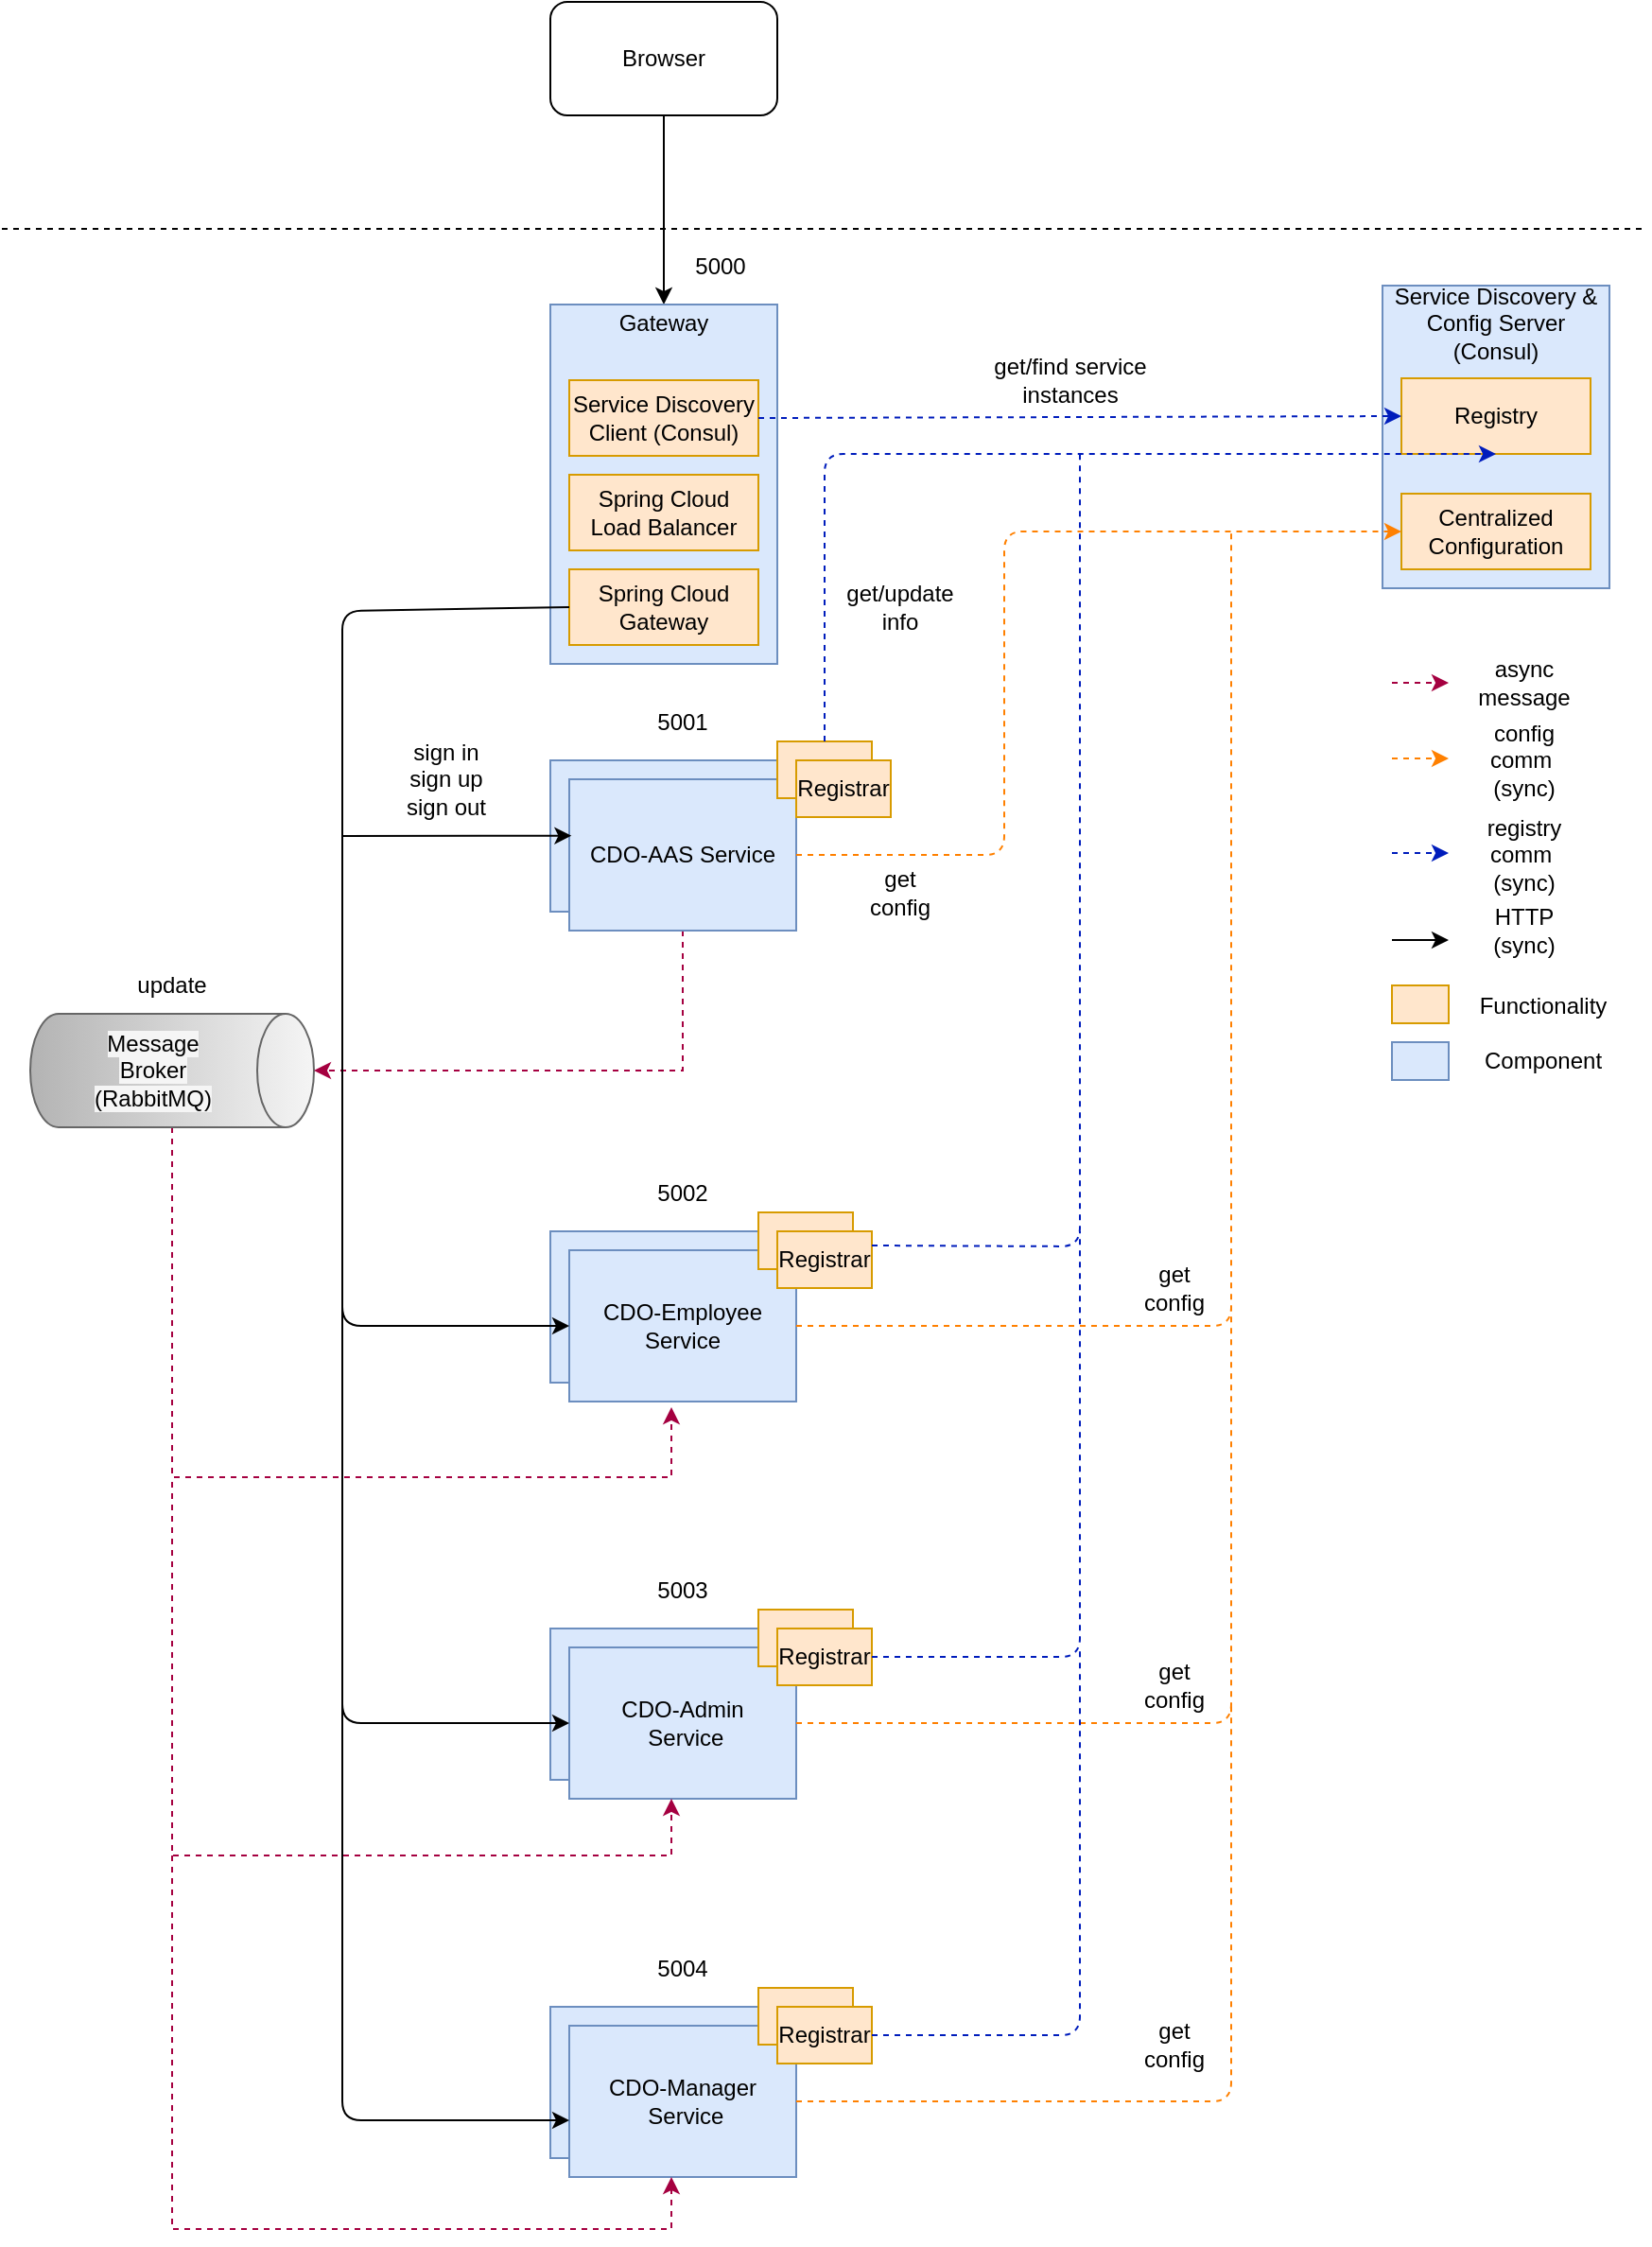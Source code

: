 <mxfile version="13.2.4" type="device"><diagram id="5GpmK2NSnOG1HvWVin3X" name="Page-1"><mxGraphModel dx="1874" dy="592" grid="1" gridSize="10" guides="1" tooltips="1" connect="1" arrows="1" fold="1" page="1" pageScale="1" pageWidth="850" pageHeight="1100" math="0" shadow="0"><root><mxCell id="0"/><mxCell id="1" parent="0"/><mxCell id="ycBP9LH7Zd-v3TcGaiHk-1" value="" style="endArrow=none;dashed=1;html=1;" parent="1" edge="1"><mxGeometry width="50" height="50" relative="1" as="geometry"><mxPoint x="-130" y="180" as="sourcePoint"/><mxPoint x="740" y="180" as="targetPoint"/></mxGeometry></mxCell><mxCell id="ycBP9LH7Zd-v3TcGaiHk-2" style="edgeStyle=orthogonalEdgeStyle;rounded=0;orthogonalLoop=1;jettySize=auto;html=1;exitX=0.5;exitY=1;exitDx=0;exitDy=0;entryX=0.5;entryY=0;entryDx=0;entryDy=0;" parent="1" source="ycBP9LH7Zd-v3TcGaiHk-3" target="ycBP9LH7Zd-v3TcGaiHk-8" edge="1"><mxGeometry relative="1" as="geometry"><mxPoint x="220" y="189" as="targetPoint"/></mxGeometry></mxCell><mxCell id="ycBP9LH7Zd-v3TcGaiHk-3" value="Browser" style="rounded=1;whiteSpace=wrap;html=1;" parent="1" vertex="1"><mxGeometry x="160" y="60" width="120" height="60" as="geometry"/></mxCell><mxCell id="ycBP9LH7Zd-v3TcGaiHk-4" value="" style="rounded=0;whiteSpace=wrap;html=1;fillColor=#dae8fc;strokeColor=#6c8ebf;" parent="1" vertex="1"><mxGeometry x="160" y="220" width="120" height="190" as="geometry"/></mxCell><mxCell id="ycBP9LH7Zd-v3TcGaiHk-5" value="Service Discovery Client (Consul)" style="rounded=0;whiteSpace=wrap;html=1;fillColor=#ffe6cc;strokeColor=#d79b00;" parent="1" vertex="1"><mxGeometry x="170" y="260" width="100" height="40" as="geometry"/></mxCell><mxCell id="ycBP9LH7Zd-v3TcGaiHk-6" value="Spring Cloud Load Balancer" style="rounded=0;whiteSpace=wrap;html=1;fillColor=#ffe6cc;strokeColor=#d79b00;" parent="1" vertex="1"><mxGeometry x="170" y="310" width="100" height="40" as="geometry"/></mxCell><mxCell id="ycBP9LH7Zd-v3TcGaiHk-7" value="Spring Cloud Gateway" style="rounded=0;whiteSpace=wrap;html=1;fillColor=#ffe6cc;strokeColor=#d79b00;" parent="1" vertex="1"><mxGeometry x="170" y="360" width="100" height="40" as="geometry"/></mxCell><mxCell id="ycBP9LH7Zd-v3TcGaiHk-8" value="Gateway" style="text;html=1;strokeColor=none;fillColor=none;align=center;verticalAlign=middle;whiteSpace=wrap;rounded=0;" parent="1" vertex="1"><mxGeometry x="200" y="220" width="40" height="20" as="geometry"/></mxCell><mxCell id="ycBP9LH7Zd-v3TcGaiHk-9" value="" style="rounded=0;whiteSpace=wrap;html=1;fillColor=#dae8fc;strokeColor=#6c8ebf;" parent="1" vertex="1"><mxGeometry x="600" y="210" width="120" height="160" as="geometry"/></mxCell><mxCell id="ycBP9LH7Zd-v3TcGaiHk-10" value="Service Discovery &amp;amp; Config Server (Consul)" style="text;html=1;strokeColor=none;fillColor=none;align=center;verticalAlign=middle;whiteSpace=wrap;rounded=0;" parent="1" vertex="1"><mxGeometry x="605" y="220" width="110" height="20" as="geometry"/></mxCell><mxCell id="ycBP9LH7Zd-v3TcGaiHk-11" value="Registry" style="rounded=0;whiteSpace=wrap;html=1;fillColor=#ffe6cc;strokeColor=#d79b00;" parent="1" vertex="1"><mxGeometry x="610" y="259" width="100" height="40" as="geometry"/></mxCell><mxCell id="ycBP9LH7Zd-v3TcGaiHk-12" value="" style="rounded=0;whiteSpace=wrap;html=1;fillColor=#dae8fc;strokeColor=#6c8ebf;" parent="1" vertex="1"><mxGeometry x="160" y="461" width="120" height="80" as="geometry"/></mxCell><mxCell id="ycBP9LH7Zd-v3TcGaiHk-13" style="edgeStyle=orthogonalEdgeStyle;rounded=0;orthogonalLoop=1;jettySize=auto;html=1;entryX=0.45;entryY=1.038;entryDx=0;entryDy=0;entryPerimeter=0;fillColor=#d80073;strokeColor=#A50040;dashed=1;exitX=1;exitY=0.5;exitDx=0;exitDy=0;exitPerimeter=0;" parent="1" source="ycBP9LH7Zd-v3TcGaiHk-14" target="ycBP9LH7Zd-v3TcGaiHk-18" edge="1"><mxGeometry relative="1" as="geometry"><mxPoint x="-10" y="740" as="sourcePoint"/><Array as="points"><mxPoint x="-40" y="840"/><mxPoint x="224" y="840"/></Array></mxGeometry></mxCell><mxCell id="ycBP9LH7Zd-v3TcGaiHk-14" value="" style="shape=cylinder3;whiteSpace=wrap;html=1;boundedLbl=1;backgroundOutline=1;size=15;rotation=90;gradientColor=#b3b3b3;fillColor=#f5f5f5;strokeColor=#666666;" parent="1" vertex="1"><mxGeometry x="-70" y="550" width="60" height="150" as="geometry"/></mxCell><mxCell id="ycBP9LH7Zd-v3TcGaiHk-15" value="" style="rounded=0;whiteSpace=wrap;html=1;fillColor=#dae8fc;strokeColor=#6c8ebf;" parent="1" vertex="1"><mxGeometry x="160" y="710" width="120" height="80" as="geometry"/></mxCell><mxCell id="ycBP9LH7Zd-v3TcGaiHk-16" style="edgeStyle=orthogonalEdgeStyle;rounded=0;orthogonalLoop=1;jettySize=auto;html=1;exitX=0.5;exitY=1;exitDx=0;exitDy=0;dashed=1;fillColor=#d80073;strokeColor=#A50040;entryX=0.5;entryY=0;entryDx=0;entryDy=0;entryPerimeter=0;" parent="1" source="ycBP9LH7Zd-v3TcGaiHk-17" target="ycBP9LH7Zd-v3TcGaiHk-14" edge="1"><mxGeometry relative="1" as="geometry"><mxPoint x="40" y="625" as="targetPoint"/><Array as="points"><mxPoint x="230" y="625"/></Array></mxGeometry></mxCell><mxCell id="ycBP9LH7Zd-v3TcGaiHk-17" value="CDO-AAS Service" style="rounded=0;whiteSpace=wrap;html=1;fillColor=#dae8fc;strokeColor=#6c8ebf;" parent="1" vertex="1"><mxGeometry x="170" y="471" width="120" height="80" as="geometry"/></mxCell><mxCell id="ycBP9LH7Zd-v3TcGaiHk-18" value="CDO-Employee Service" style="rounded=0;whiteSpace=wrap;html=1;fillColor=#dae8fc;strokeColor=#6c8ebf;" parent="1" vertex="1"><mxGeometry x="170" y="720" width="120" height="80" as="geometry"/></mxCell><mxCell id="ycBP9LH7Zd-v3TcGaiHk-19" value="" style="endArrow=classic;html=1;dashed=1;fillColor=#d80073;strokeColor=#A50040;" parent="1" edge="1"><mxGeometry width="50" height="50" relative="1" as="geometry"><mxPoint x="605" y="420" as="sourcePoint"/><mxPoint x="635" y="420" as="targetPoint"/></mxGeometry></mxCell><mxCell id="ycBP9LH7Zd-v3TcGaiHk-20" value="" style="rounded=0;whiteSpace=wrap;html=1;fillColor=#ffe6cc;strokeColor=#d79b00;" parent="1" vertex="1"><mxGeometry x="280" y="451" width="50" height="30" as="geometry"/></mxCell><mxCell id="ycBP9LH7Zd-v3TcGaiHk-21" value="" style="rounded=0;whiteSpace=wrap;html=1;fillColor=#ffe6cc;strokeColor=#d79b00;" parent="1" vertex="1"><mxGeometry x="270" y="700" width="50" height="30" as="geometry"/></mxCell><mxCell id="ycBP9LH7Zd-v3TcGaiHk-22" value="Registrar" style="rounded=0;whiteSpace=wrap;html=1;fillColor=#ffe6cc;strokeColor=#d79b00;" parent="1" vertex="1"><mxGeometry x="290" y="461" width="50" height="30" as="geometry"/></mxCell><mxCell id="ycBP9LH7Zd-v3TcGaiHk-23" value="Registrar" style="rounded=0;whiteSpace=wrap;html=1;fillColor=#ffe6cc;strokeColor=#d79b00;" parent="1" vertex="1"><mxGeometry x="280" y="710" width="50" height="30" as="geometry"/></mxCell><mxCell id="ycBP9LH7Zd-v3TcGaiHk-24" value="async message" style="text;html=1;strokeColor=none;fillColor=none;align=center;verticalAlign=middle;whiteSpace=wrap;rounded=0;" parent="1" vertex="1"><mxGeometry x="655" y="410" width="40" height="20" as="geometry"/></mxCell><mxCell id="ycBP9LH7Zd-v3TcGaiHk-25" value="" style="endArrow=classic;html=1;dashed=1;exitX=0.5;exitY=0;exitDx=0;exitDy=0;entryX=0.5;entryY=1;entryDx=0;entryDy=0;fillColor=#0050ef;strokeColor=#001DBC;" parent="1" source="ycBP9LH7Zd-v3TcGaiHk-20" target="ycBP9LH7Zd-v3TcGaiHk-11" edge="1"><mxGeometry width="50" height="50" relative="1" as="geometry"><mxPoint x="380" y="390" as="sourcePoint"/><mxPoint x="430" y="340" as="targetPoint"/><Array as="points"><mxPoint x="305" y="299"/></Array></mxGeometry></mxCell><mxCell id="ycBP9LH7Zd-v3TcGaiHk-26" value="" style="endArrow=none;html=1;dashed=1;exitX=1;exitY=0.25;exitDx=0;exitDy=0;fillColor=#0050ef;strokeColor=#001DBC;endFill=0;" parent="1" source="ycBP9LH7Zd-v3TcGaiHk-23" edge="1"><mxGeometry width="50" height="50" relative="1" as="geometry"><mxPoint x="380" y="390" as="sourcePoint"/><mxPoint x="440" y="299" as="targetPoint"/><Array as="points"><mxPoint x="440" y="718"/><mxPoint x="440" y="440"/></Array></mxGeometry></mxCell><mxCell id="ycBP9LH7Zd-v3TcGaiHk-27" value="" style="endArrow=classic;html=1;dashed=1;fillColor=#0050ef;strokeColor=#001DBC;" parent="1" edge="1"><mxGeometry width="50" height="50" relative="1" as="geometry"><mxPoint x="605" y="510" as="sourcePoint"/><mxPoint x="635" y="510" as="targetPoint"/></mxGeometry></mxCell><mxCell id="ycBP9LH7Zd-v3TcGaiHk-28" value="registry comm&amp;nbsp; (sync)" style="text;html=1;strokeColor=none;fillColor=none;align=center;verticalAlign=middle;whiteSpace=wrap;rounded=0;" parent="1" vertex="1"><mxGeometry x="655" y="501" width="40" height="20" as="geometry"/></mxCell><mxCell id="ycBP9LH7Zd-v3TcGaiHk-29" value="" style="endArrow=classic;html=1;exitX=0;exitY=0.5;exitDx=0;exitDy=0;entryX=0;entryY=0.5;entryDx=0;entryDy=0;" parent="1" source="ycBP9LH7Zd-v3TcGaiHk-7" target="ycBP9LH7Zd-v3TcGaiHk-18" edge="1"><mxGeometry width="50" height="50" relative="1" as="geometry"><mxPoint x="380" y="370" as="sourcePoint"/><mxPoint x="158" y="760" as="targetPoint"/><Array as="points"><mxPoint x="50" y="382"/><mxPoint x="50" y="760"/></Array></mxGeometry></mxCell><mxCell id="ycBP9LH7Zd-v3TcGaiHk-30" value="" style="endArrow=classic;html=1;entryX=0.01;entryY=0.373;entryDx=0;entryDy=0;entryPerimeter=0;" parent="1" target="ycBP9LH7Zd-v3TcGaiHk-17" edge="1"><mxGeometry width="50" height="50" relative="1" as="geometry"><mxPoint x="50" y="501" as="sourcePoint"/><mxPoint x="430" y="320" as="targetPoint"/></mxGeometry></mxCell><mxCell id="ycBP9LH7Zd-v3TcGaiHk-31" value="" style="endArrow=classic;html=1;" parent="1" edge="1"><mxGeometry width="50" height="50" relative="1" as="geometry"><mxPoint x="605" y="556" as="sourcePoint"/><mxPoint x="635" y="556" as="targetPoint"/></mxGeometry></mxCell><mxCell id="ycBP9LH7Zd-v3TcGaiHk-32" value="HTTP (sync)" style="text;html=1;strokeColor=none;fillColor=none;align=center;verticalAlign=middle;whiteSpace=wrap;rounded=0;" parent="1" vertex="1"><mxGeometry x="655" y="541" width="40" height="20" as="geometry"/></mxCell><mxCell id="ycBP9LH7Zd-v3TcGaiHk-33" value="update" style="text;html=1;strokeColor=none;fillColor=none;align=center;verticalAlign=middle;whiteSpace=wrap;rounded=0;" parent="1" vertex="1"><mxGeometry x="-60" y="570" width="40" height="20" as="geometry"/></mxCell><mxCell id="ycBP9LH7Zd-v3TcGaiHk-34" value="5000" style="text;html=1;strokeColor=none;fillColor=none;align=center;verticalAlign=middle;whiteSpace=wrap;rounded=0;" parent="1" vertex="1"><mxGeometry x="230" y="190" width="40" height="20" as="geometry"/></mxCell><mxCell id="ycBP9LH7Zd-v3TcGaiHk-35" value="sign in&lt;br&gt;sign up&lt;br&gt;sign out" style="text;html=1;strokeColor=none;fillColor=none;align=center;verticalAlign=middle;whiteSpace=wrap;rounded=0;" parent="1" vertex="1"><mxGeometry x="80" y="461" width="50" height="20" as="geometry"/></mxCell><mxCell id="ycBP9LH7Zd-v3TcGaiHk-36" value="get/update info" style="text;html=1;strokeColor=none;fillColor=none;align=center;verticalAlign=middle;whiteSpace=wrap;rounded=0;" parent="1" vertex="1"><mxGeometry x="315" y="370" width="60" height="19" as="geometry"/></mxCell><mxCell id="ycBP9LH7Zd-v3TcGaiHk-37" value="" style="endArrow=classic;html=1;exitX=1;exitY=0.5;exitDx=0;exitDy=0;entryX=0;entryY=0.5;entryDx=0;entryDy=0;dashed=1;fillColor=#0050ef;strokeColor=#001DBC;" parent="1" source="ycBP9LH7Zd-v3TcGaiHk-5" target="ycBP9LH7Zd-v3TcGaiHk-11" edge="1"><mxGeometry width="50" height="50" relative="1" as="geometry"><mxPoint x="380" y="320" as="sourcePoint"/><mxPoint x="430" y="270" as="targetPoint"/></mxGeometry></mxCell><mxCell id="ycBP9LH7Zd-v3TcGaiHk-38" value="get/find service instances" style="text;html=1;strokeColor=none;fillColor=none;align=center;verticalAlign=middle;whiteSpace=wrap;rounded=0;" parent="1" vertex="1"><mxGeometry x="390" y="250" width="90" height="20" as="geometry"/></mxCell><mxCell id="ycBP9LH7Zd-v3TcGaiHk-39" value="" style="rounded=0;whiteSpace=wrap;html=1;fillColor=#ffe6cc;strokeColor=#d79b00;" parent="1" vertex="1"><mxGeometry x="605" y="580" width="30" height="20" as="geometry"/></mxCell><mxCell id="ycBP9LH7Zd-v3TcGaiHk-40" value="Functionality" style="text;html=1;strokeColor=none;fillColor=none;align=center;verticalAlign=middle;whiteSpace=wrap;rounded=0;" parent="1" vertex="1"><mxGeometry x="665" y="581" width="40" height="20" as="geometry"/></mxCell><mxCell id="ycBP9LH7Zd-v3TcGaiHk-41" value="" style="rounded=0;whiteSpace=wrap;html=1;fillColor=#dae8fc;strokeColor=#6c8ebf;" parent="1" vertex="1"><mxGeometry x="605" y="610" width="30" height="20" as="geometry"/></mxCell><mxCell id="ycBP9LH7Zd-v3TcGaiHk-42" value="Component" style="text;html=1;strokeColor=none;fillColor=none;align=center;verticalAlign=middle;whiteSpace=wrap;rounded=0;" parent="1" vertex="1"><mxGeometry x="665" y="610" width="40" height="20" as="geometry"/></mxCell><mxCell id="ycBP9LH7Zd-v3TcGaiHk-43" value="&lt;span style=&quot;background-color: rgb(245 , 245 , 245)&quot;&gt;Message Broker (RabbitMQ)&lt;/span&gt;" style="text;html=1;strokeColor=none;fillColor=none;align=center;verticalAlign=middle;whiteSpace=wrap;rounded=0;" parent="1" vertex="1"><mxGeometry x="-70" y="615" width="40" height="20" as="geometry"/></mxCell><mxCell id="ycBP9LH7Zd-v3TcGaiHk-44" value="Centralized Configuration" style="rounded=0;whiteSpace=wrap;html=1;fillColor=#ffe6cc;strokeColor=#d79b00;" parent="1" vertex="1"><mxGeometry x="610" y="320" width="100" height="40" as="geometry"/></mxCell><mxCell id="ycBP9LH7Zd-v3TcGaiHk-45" value="" style="endArrow=none;html=1;dashed=1;exitX=1;exitY=0.5;exitDx=0;exitDy=0;fillColor=#0050ef;endFill=0;strokeColor=#FF8000;" parent="1" source="ycBP9LH7Zd-v3TcGaiHk-18" edge="1"><mxGeometry width="50" height="50" relative="1" as="geometry"><mxPoint x="525" y="461" as="sourcePoint"/><mxPoint x="520" y="340" as="targetPoint"/><Array as="points"><mxPoint x="520" y="760"/></Array></mxGeometry></mxCell><mxCell id="ycBP9LH7Zd-v3TcGaiHk-46" value="" style="endArrow=classic;html=1;dashed=1;exitX=1;exitY=0.5;exitDx=0;exitDy=0;entryX=0;entryY=0.5;entryDx=0;entryDy=0;fillColor=#0050ef;strokeColor=#FF8000;" parent="1" source="ycBP9LH7Zd-v3TcGaiHk-17" target="ycBP9LH7Zd-v3TcGaiHk-44" edge="1"><mxGeometry width="50" height="50" relative="1" as="geometry"><mxPoint x="315" y="461" as="sourcePoint"/><mxPoint x="670" y="300" as="targetPoint"/><Array as="points"><mxPoint x="400" y="511"/><mxPoint x="400" y="340"/></Array></mxGeometry></mxCell><mxCell id="ycBP9LH7Zd-v3TcGaiHk-47" value="get config" style="text;html=1;strokeColor=none;fillColor=none;align=center;verticalAlign=middle;whiteSpace=wrap;rounded=0;" parent="1" vertex="1"><mxGeometry x="325" y="521" width="40" height="20" as="geometry"/></mxCell><mxCell id="ycBP9LH7Zd-v3TcGaiHk-48" value="get config" style="text;html=1;strokeColor=none;fillColor=none;align=center;verticalAlign=middle;whiteSpace=wrap;rounded=0;" parent="1" vertex="1"><mxGeometry x="470" y="730" width="40" height="20" as="geometry"/></mxCell><mxCell id="ycBP9LH7Zd-v3TcGaiHk-51" value="" style="endArrow=classic;html=1;dashed=1;fillColor=#0050ef;strokeColor=#FF8000;" parent="1" edge="1"><mxGeometry width="50" height="50" relative="1" as="geometry"><mxPoint x="605" y="460" as="sourcePoint"/><mxPoint x="635" y="460" as="targetPoint"/></mxGeometry></mxCell><mxCell id="ycBP9LH7Zd-v3TcGaiHk-52" value="config comm&amp;nbsp; (sync)" style="text;html=1;strokeColor=none;fillColor=none;align=center;verticalAlign=middle;whiteSpace=wrap;rounded=0;" parent="1" vertex="1"><mxGeometry x="655" y="451" width="40" height="20" as="geometry"/></mxCell><mxCell id="ycBP9LH7Zd-v3TcGaiHk-53" value="" style="rounded=0;whiteSpace=wrap;html=1;fillColor=#dae8fc;strokeColor=#6c8ebf;" parent="1" vertex="1"><mxGeometry x="160" y="920" width="120" height="80" as="geometry"/></mxCell><mxCell id="ycBP9LH7Zd-v3TcGaiHk-54" value="CDO-Admin&lt;br&gt;&amp;nbsp;Service" style="rounded=0;whiteSpace=wrap;html=1;fillColor=#dae8fc;strokeColor=#6c8ebf;" parent="1" vertex="1"><mxGeometry x="170" y="930" width="120" height="80" as="geometry"/></mxCell><mxCell id="ycBP9LH7Zd-v3TcGaiHk-55" value="" style="rounded=0;whiteSpace=wrap;html=1;fillColor=#ffe6cc;strokeColor=#d79b00;" parent="1" vertex="1"><mxGeometry x="270" y="910" width="50" height="30" as="geometry"/></mxCell><mxCell id="ycBP9LH7Zd-v3TcGaiHk-56" value="Registrar" style="rounded=0;whiteSpace=wrap;html=1;fillColor=#ffe6cc;strokeColor=#d79b00;" parent="1" vertex="1"><mxGeometry x="280" y="920" width="50" height="30" as="geometry"/></mxCell><mxCell id="ycBP9LH7Zd-v3TcGaiHk-57" value="" style="endArrow=none;html=1;dashed=1;exitX=1;exitY=0.5;exitDx=0;exitDy=0;fillColor=#0050ef;endFill=0;strokeColor=#FF8000;" parent="1" source="ycBP9LH7Zd-v3TcGaiHk-54" edge="1"><mxGeometry width="50" height="50" relative="1" as="geometry"><mxPoint x="320" y="950" as="sourcePoint"/><mxPoint x="520" y="750" as="targetPoint"/><Array as="points"><mxPoint x="520" y="970"/></Array></mxGeometry></mxCell><mxCell id="ycBP9LH7Zd-v3TcGaiHk-59" value="get config" style="text;html=1;strokeColor=none;fillColor=none;align=center;verticalAlign=middle;whiteSpace=wrap;rounded=0;" parent="1" vertex="1"><mxGeometry x="470" y="940" width="40" height="20" as="geometry"/></mxCell><mxCell id="ycBP9LH7Zd-v3TcGaiHk-60" value="" style="endArrow=none;html=1;dashed=1;exitX=1;exitY=0.5;exitDx=0;exitDy=0;fillColor=#0050ef;strokeColor=#001DBC;endFill=0;" parent="1" source="ycBP9LH7Zd-v3TcGaiHk-56" edge="1"><mxGeometry width="50" height="50" relative="1" as="geometry"><mxPoint x="330" y="1128.5" as="sourcePoint"/><mxPoint x="440" y="710" as="targetPoint"/><Array as="points"><mxPoint x="440" y="935"/><mxPoint x="440" y="851"/></Array></mxGeometry></mxCell><mxCell id="ycBP9LH7Zd-v3TcGaiHk-61" value="" style="endArrow=classic;html=1;entryX=0;entryY=0.5;entryDx=0;entryDy=0;" parent="1" target="ycBP9LH7Zd-v3TcGaiHk-54" edge="1"><mxGeometry width="50" height="50" relative="1" as="geometry"><mxPoint x="50" y="750" as="sourcePoint"/><mxPoint x="170" y="1270" as="targetPoint"/><Array as="points"><mxPoint x="50" y="892"/><mxPoint x="50" y="970"/></Array></mxGeometry></mxCell><mxCell id="ycBP9LH7Zd-v3TcGaiHk-62" style="edgeStyle=orthogonalEdgeStyle;rounded=0;orthogonalLoop=1;jettySize=auto;html=1;fillColor=#d80073;strokeColor=#A50040;dashed=1;exitX=1;exitY=0.5;exitDx=0;exitDy=0;exitPerimeter=0;" parent="1" edge="1"><mxGeometry relative="1" as="geometry"><mxPoint x="-40" y="842.5" as="sourcePoint"/><mxPoint x="224" y="1010" as="targetPoint"/><Array as="points"><mxPoint x="-40" y="1040"/><mxPoint x="224" y="1040"/></Array></mxGeometry></mxCell><mxCell id="ycBP9LH7Zd-v3TcGaiHk-63" value="5001" style="text;html=1;strokeColor=none;fillColor=none;align=center;verticalAlign=middle;whiteSpace=wrap;rounded=0;" parent="1" vertex="1"><mxGeometry x="210" y="431" width="40" height="20" as="geometry"/></mxCell><mxCell id="ycBP9LH7Zd-v3TcGaiHk-64" value="5002" style="text;html=1;strokeColor=none;fillColor=none;align=center;verticalAlign=middle;whiteSpace=wrap;rounded=0;" parent="1" vertex="1"><mxGeometry x="210" y="680" width="40" height="20" as="geometry"/></mxCell><mxCell id="ycBP9LH7Zd-v3TcGaiHk-65" value="5003" style="text;html=1;strokeColor=none;fillColor=none;align=center;verticalAlign=middle;whiteSpace=wrap;rounded=0;" parent="1" vertex="1"><mxGeometry x="210" y="890" width="40" height="20" as="geometry"/></mxCell><mxCell id="CD-10_K2tZXaWj1sNQmH-1" value="" style="rounded=0;whiteSpace=wrap;html=1;fillColor=#dae8fc;strokeColor=#6c8ebf;" vertex="1" parent="1"><mxGeometry x="160" y="1120" width="120" height="80" as="geometry"/></mxCell><mxCell id="CD-10_K2tZXaWj1sNQmH-2" value="CDO-Manager&lt;br&gt;&amp;nbsp;Service" style="rounded=0;whiteSpace=wrap;html=1;fillColor=#dae8fc;strokeColor=#6c8ebf;" vertex="1" parent="1"><mxGeometry x="170" y="1130" width="120" height="80" as="geometry"/></mxCell><mxCell id="CD-10_K2tZXaWj1sNQmH-3" value="" style="rounded=0;whiteSpace=wrap;html=1;fillColor=#ffe6cc;strokeColor=#d79b00;" vertex="1" parent="1"><mxGeometry x="270" y="1110" width="50" height="30" as="geometry"/></mxCell><mxCell id="CD-10_K2tZXaWj1sNQmH-4" value="Registrar" style="rounded=0;whiteSpace=wrap;html=1;fillColor=#ffe6cc;strokeColor=#d79b00;" vertex="1" parent="1"><mxGeometry x="280" y="1120" width="50" height="30" as="geometry"/></mxCell><mxCell id="CD-10_K2tZXaWj1sNQmH-5" value="5004&lt;br&gt;" style="text;html=1;strokeColor=none;fillColor=none;align=center;verticalAlign=middle;whiteSpace=wrap;rounded=0;" vertex="1" parent="1"><mxGeometry x="210" y="1090" width="40" height="20" as="geometry"/></mxCell><mxCell id="CD-10_K2tZXaWj1sNQmH-6" style="edgeStyle=orthogonalEdgeStyle;rounded=0;orthogonalLoop=1;jettySize=auto;html=1;fillColor=#d80073;strokeColor=#A50040;dashed=1;exitX=1;exitY=0.5;exitDx=0;exitDy=0;exitPerimeter=0;" edge="1" parent="1"><mxGeometry relative="1" as="geometry"><mxPoint x="-40" y="1040" as="sourcePoint"/><mxPoint x="224" y="1210" as="targetPoint"/><Array as="points"><mxPoint x="-40" y="1237.5"/><mxPoint x="224" y="1237.5"/></Array></mxGeometry></mxCell><mxCell id="CD-10_K2tZXaWj1sNQmH-7" value="" style="endArrow=classic;html=1;entryX=0;entryY=0.5;entryDx=0;entryDy=0;" edge="1" parent="1"><mxGeometry width="50" height="50" relative="1" as="geometry"><mxPoint x="50" y="960" as="sourcePoint"/><mxPoint x="170" y="1180" as="targetPoint"/><Array as="points"><mxPoint x="50" y="1102"/><mxPoint x="50" y="1180"/></Array></mxGeometry></mxCell><mxCell id="CD-10_K2tZXaWj1sNQmH-8" value="" style="endArrow=none;html=1;dashed=1;exitX=1;exitY=0.5;exitDx=0;exitDy=0;fillColor=#0050ef;strokeColor=#001DBC;endFill=0;" edge="1" parent="1"><mxGeometry width="50" height="50" relative="1" as="geometry"><mxPoint x="330" y="1135" as="sourcePoint"/><mxPoint x="440" y="930" as="targetPoint"/><Array as="points"><mxPoint x="440" y="1135"/><mxPoint x="440" y="1051"/></Array></mxGeometry></mxCell><mxCell id="CD-10_K2tZXaWj1sNQmH-9" value="" style="endArrow=none;html=1;dashed=1;exitX=1;exitY=0.5;exitDx=0;exitDy=0;fillColor=#0050ef;endFill=0;strokeColor=#FF8000;" edge="1" parent="1"><mxGeometry width="50" height="50" relative="1" as="geometry"><mxPoint x="290" y="1170" as="sourcePoint"/><mxPoint x="520" y="960" as="targetPoint"/><Array as="points"><mxPoint x="520" y="1170"/></Array></mxGeometry></mxCell><mxCell id="CD-10_K2tZXaWj1sNQmH-10" value="get config" style="text;html=1;strokeColor=none;fillColor=none;align=center;verticalAlign=middle;whiteSpace=wrap;rounded=0;" vertex="1" parent="1"><mxGeometry x="470" y="1130" width="40" height="20" as="geometry"/></mxCell></root></mxGraphModel></diagram></mxfile>